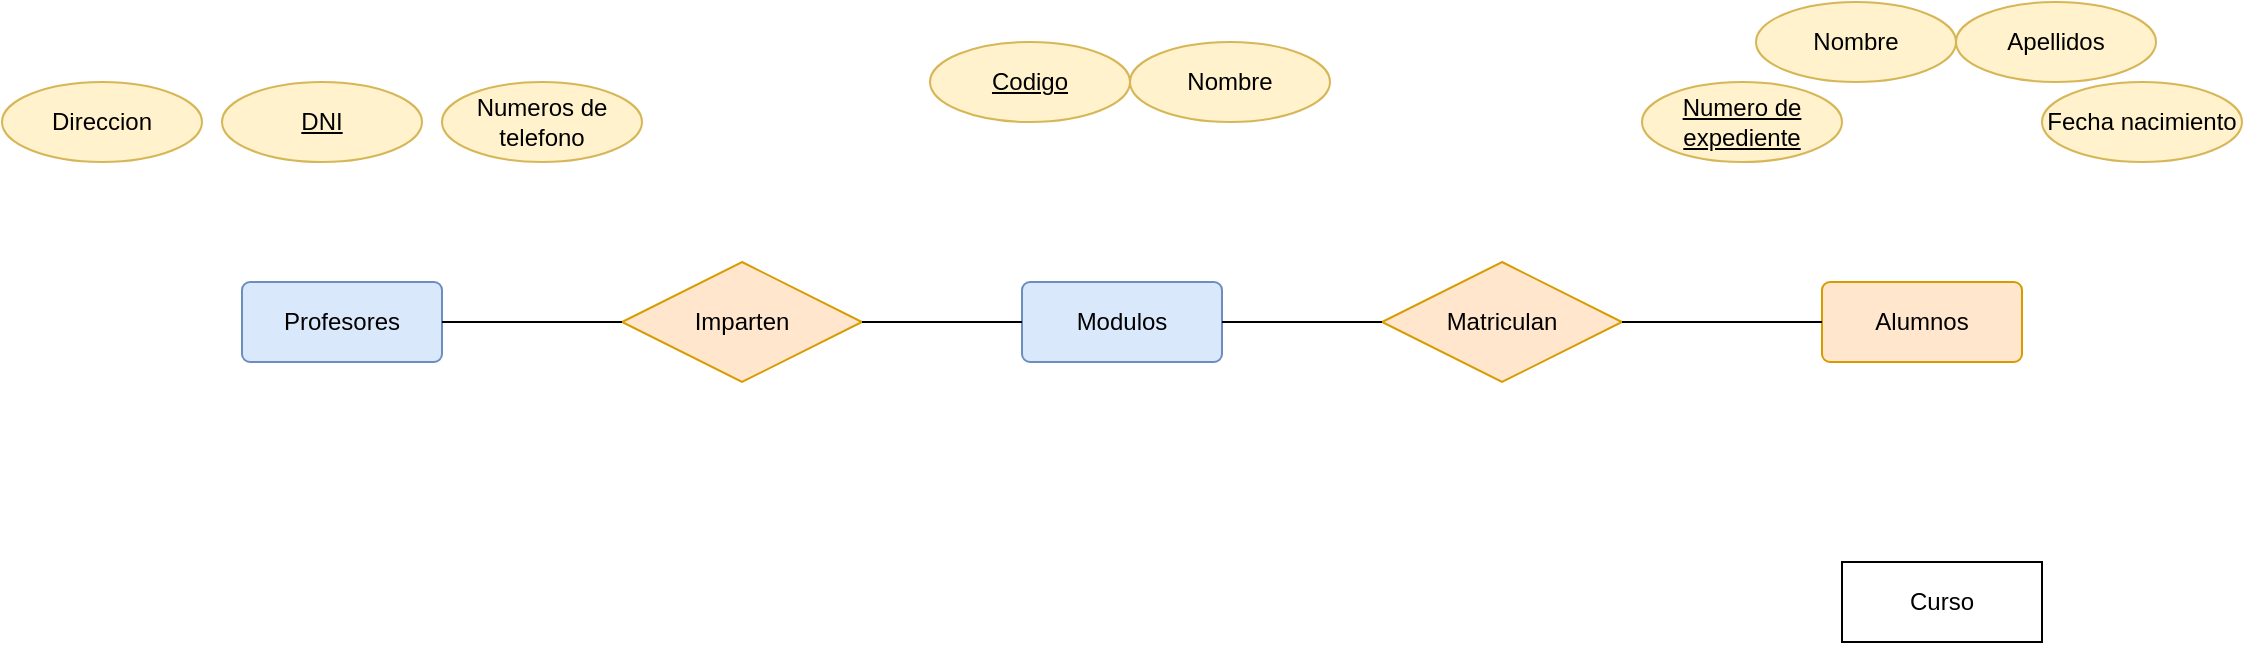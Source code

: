<mxfile version="21.8.2" type="github">
  <diagram name="Página-1" id="3oa3MwjMkdHVgVlA6YHd">
    <mxGraphModel dx="2261" dy="752" grid="1" gridSize="10" guides="1" tooltips="1" connect="1" arrows="1" fold="1" page="1" pageScale="1" pageWidth="827" pageHeight="1169" math="0" shadow="0">
      <root>
        <mxCell id="0" />
        <mxCell id="1" parent="0" />
        <mxCell id="Gf_VAwF5II_Iy1FPS7Cm-1" value="Modulos" style="rounded=1;arcSize=10;whiteSpace=wrap;html=1;align=center;fillColor=#dae8fc;strokeColor=#6c8ebf;" vertex="1" parent="1">
          <mxGeometry x="360" y="220" width="100" height="40" as="geometry" />
        </mxCell>
        <mxCell id="Gf_VAwF5II_Iy1FPS7Cm-2" value="Profesores" style="rounded=1;arcSize=10;whiteSpace=wrap;html=1;align=center;fillColor=#dae8fc;strokeColor=#6c8ebf;" vertex="1" parent="1">
          <mxGeometry x="-30" y="220" width="100" height="40" as="geometry" />
        </mxCell>
        <mxCell id="Gf_VAwF5II_Iy1FPS7Cm-3" value="Alumnos" style="rounded=1;arcSize=10;whiteSpace=wrap;html=1;align=center;fillColor=#ffe6cc;strokeColor=#d79b00;" vertex="1" parent="1">
          <mxGeometry x="760" y="220" width="100" height="40" as="geometry" />
        </mxCell>
        <mxCell id="Gf_VAwF5II_Iy1FPS7Cm-4" value="Matriculan" style="shape=rhombus;perimeter=rhombusPerimeter;whiteSpace=wrap;html=1;align=center;fillColor=#ffe6cc;strokeColor=#d79b00;" vertex="1" parent="1">
          <mxGeometry x="540" y="210" width="120" height="60" as="geometry" />
        </mxCell>
        <mxCell id="Gf_VAwF5II_Iy1FPS7Cm-5" value="Imparten" style="shape=rhombus;perimeter=rhombusPerimeter;whiteSpace=wrap;html=1;align=center;fillColor=#ffe6cc;strokeColor=#d79b00;" vertex="1" parent="1">
          <mxGeometry x="160" y="210" width="120" height="60" as="geometry" />
        </mxCell>
        <mxCell id="Gf_VAwF5II_Iy1FPS7Cm-6" value="" style="endArrow=none;html=1;rounded=0;entryX=1;entryY=0.5;entryDx=0;entryDy=0;exitX=0;exitY=0.5;exitDx=0;exitDy=0;" edge="1" parent="1" source="Gf_VAwF5II_Iy1FPS7Cm-1" target="Gf_VAwF5II_Iy1FPS7Cm-5">
          <mxGeometry width="50" height="50" relative="1" as="geometry">
            <mxPoint x="350" y="240" as="sourcePoint" />
            <mxPoint x="440" y="310" as="targetPoint" />
          </mxGeometry>
        </mxCell>
        <mxCell id="Gf_VAwF5II_Iy1FPS7Cm-7" value="" style="endArrow=none;html=1;rounded=0;exitX=1;exitY=0.5;exitDx=0;exitDy=0;entryX=0;entryY=0.5;entryDx=0;entryDy=0;" edge="1" parent="1" source="Gf_VAwF5II_Iy1FPS7Cm-2" target="Gf_VAwF5II_Iy1FPS7Cm-5">
          <mxGeometry width="50" height="50" relative="1" as="geometry">
            <mxPoint x="390" y="360" as="sourcePoint" />
            <mxPoint x="440" y="310" as="targetPoint" />
          </mxGeometry>
        </mxCell>
        <mxCell id="Gf_VAwF5II_Iy1FPS7Cm-8" value="" style="endArrow=none;html=1;rounded=0;entryX=0;entryY=0.5;entryDx=0;entryDy=0;exitX=1;exitY=0.5;exitDx=0;exitDy=0;" edge="1" parent="1" source="Gf_VAwF5II_Iy1FPS7Cm-1" target="Gf_VAwF5II_Iy1FPS7Cm-4">
          <mxGeometry width="50" height="50" relative="1" as="geometry">
            <mxPoint x="390" y="360" as="sourcePoint" />
            <mxPoint x="440" y="310" as="targetPoint" />
          </mxGeometry>
        </mxCell>
        <mxCell id="Gf_VAwF5II_Iy1FPS7Cm-9" value="" style="endArrow=none;html=1;rounded=0;entryX=0;entryY=0.5;entryDx=0;entryDy=0;exitX=1;exitY=0.5;exitDx=0;exitDy=0;" edge="1" parent="1" source="Gf_VAwF5II_Iy1FPS7Cm-4" target="Gf_VAwF5II_Iy1FPS7Cm-3">
          <mxGeometry width="50" height="50" relative="1" as="geometry">
            <mxPoint x="390" y="360" as="sourcePoint" />
            <mxPoint x="440" y="310" as="targetPoint" />
          </mxGeometry>
        </mxCell>
        <mxCell id="Gf_VAwF5II_Iy1FPS7Cm-10" value="Direccion" style="ellipse;whiteSpace=wrap;html=1;align=center;fillColor=#fff2cc;strokeColor=#d6b656;" vertex="1" parent="1">
          <mxGeometry x="-150" y="120" width="100" height="40" as="geometry" />
        </mxCell>
        <mxCell id="Gf_VAwF5II_Iy1FPS7Cm-11" value="Numeros de telefono" style="ellipse;whiteSpace=wrap;html=1;align=center;fillColor=#fff2cc;strokeColor=#d6b656;" vertex="1" parent="1">
          <mxGeometry x="70" y="120" width="100" height="40" as="geometry" />
        </mxCell>
        <mxCell id="Gf_VAwF5II_Iy1FPS7Cm-13" value="Codigo" style="ellipse;whiteSpace=wrap;html=1;align=center;fontStyle=4;fillColor=#fff2cc;strokeColor=#d6b656;" vertex="1" parent="1">
          <mxGeometry x="314" y="100" width="100" height="40" as="geometry" />
        </mxCell>
        <mxCell id="Gf_VAwF5II_Iy1FPS7Cm-15" value="&lt;div&gt;DNI&lt;/div&gt;" style="ellipse;whiteSpace=wrap;html=1;align=center;fontStyle=4;fillColor=#fff2cc;strokeColor=#d6b656;" vertex="1" parent="1">
          <mxGeometry x="-40" y="120" width="100" height="40" as="geometry" />
        </mxCell>
        <mxCell id="Gf_VAwF5II_Iy1FPS7Cm-16" value="Nombre" style="ellipse;whiteSpace=wrap;html=1;align=center;fillColor=#fff2cc;strokeColor=#d6b656;" vertex="1" parent="1">
          <mxGeometry x="414" y="100" width="100" height="40" as="geometry" />
        </mxCell>
        <mxCell id="Gf_VAwF5II_Iy1FPS7Cm-18" value="Numero de expediente" style="ellipse;whiteSpace=wrap;html=1;align=center;fontStyle=4;fillColor=#fff2cc;strokeColor=#d6b656;" vertex="1" parent="1">
          <mxGeometry x="670" y="120" width="100" height="40" as="geometry" />
        </mxCell>
        <mxCell id="Gf_VAwF5II_Iy1FPS7Cm-19" value="Fecha nacimiento" style="ellipse;whiteSpace=wrap;html=1;align=center;fillColor=#fff2cc;strokeColor=#d6b656;" vertex="1" parent="1">
          <mxGeometry x="870" y="120" width="100" height="40" as="geometry" />
        </mxCell>
        <mxCell id="Gf_VAwF5II_Iy1FPS7Cm-20" value="Apellidos" style="ellipse;whiteSpace=wrap;html=1;align=center;fillColor=#fff2cc;strokeColor=#d6b656;" vertex="1" parent="1">
          <mxGeometry x="827" y="80" width="100" height="40" as="geometry" />
        </mxCell>
        <mxCell id="Gf_VAwF5II_Iy1FPS7Cm-21" value="Nombre" style="ellipse;whiteSpace=wrap;html=1;align=center;fillColor=#fff2cc;strokeColor=#d6b656;" vertex="1" parent="1">
          <mxGeometry x="727" y="80" width="100" height="40" as="geometry" />
        </mxCell>
        <mxCell id="Gf_VAwF5II_Iy1FPS7Cm-23" value="Curso" style="whiteSpace=wrap;html=1;align=center;" vertex="1" parent="1">
          <mxGeometry x="770" y="360" width="100" height="40" as="geometry" />
        </mxCell>
      </root>
    </mxGraphModel>
  </diagram>
</mxfile>

